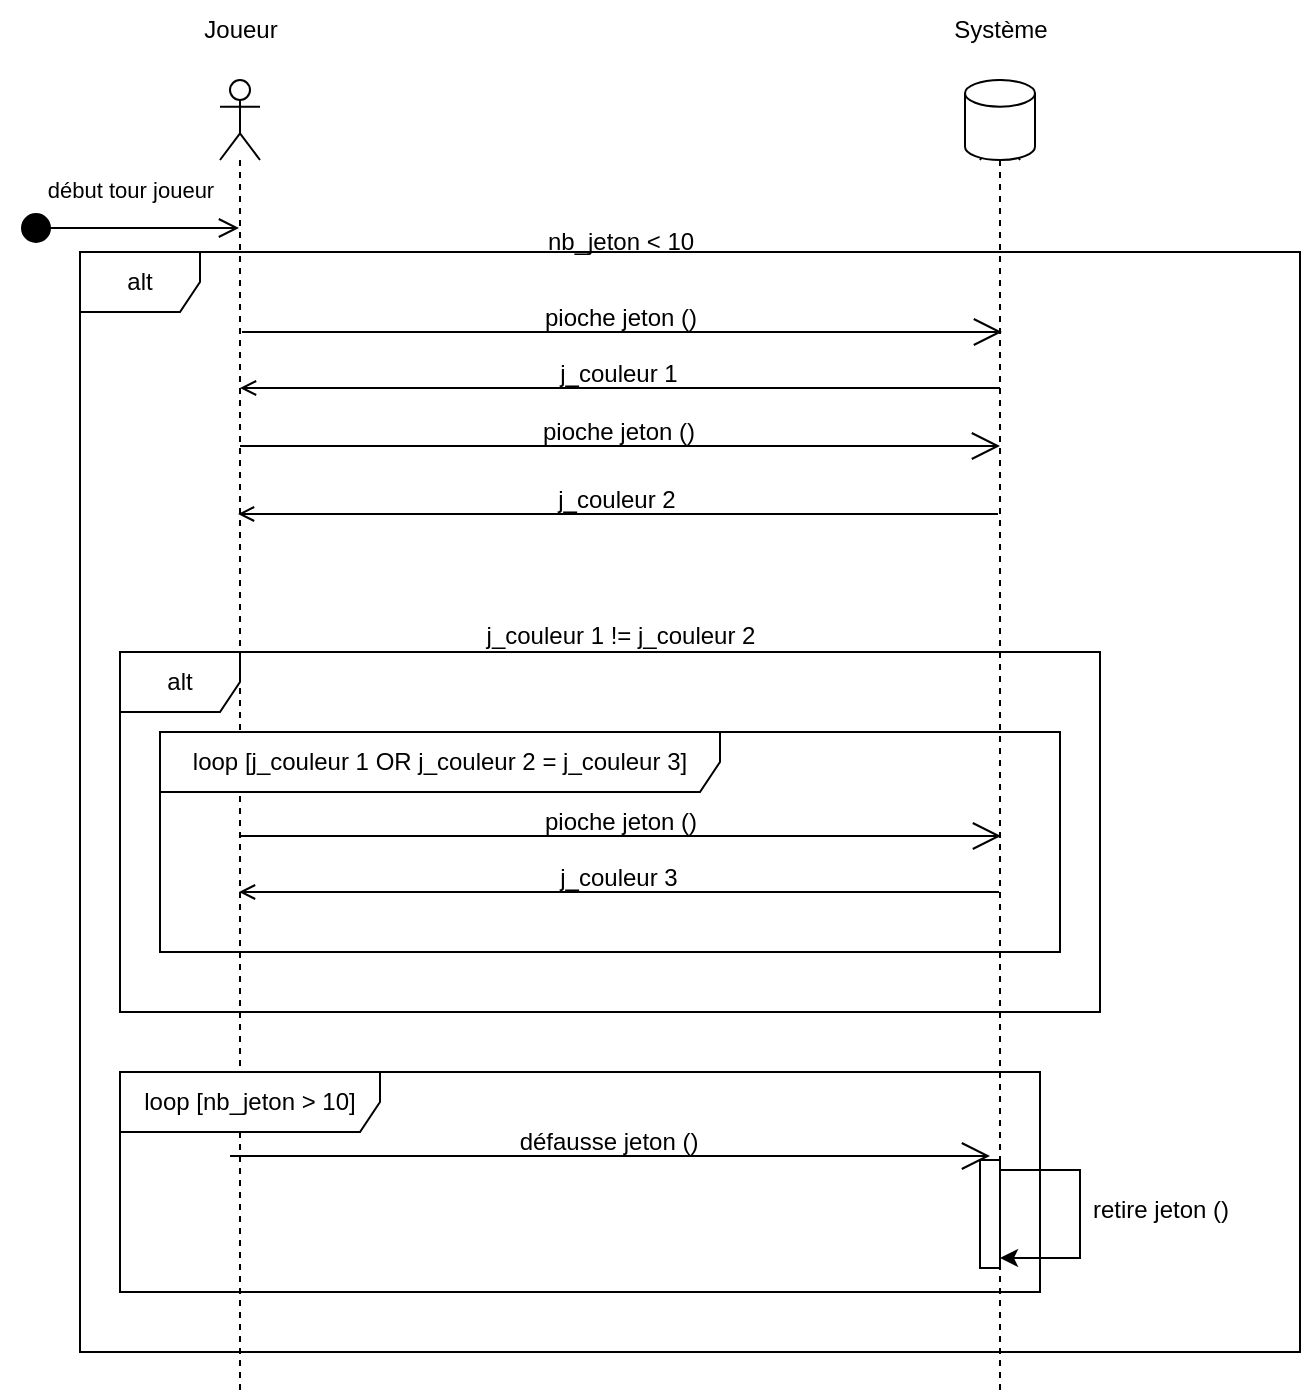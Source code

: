 <mxfile version="22.1.4" type="github">
  <diagram name="Page-1" id="_WpX_9bjWvO_2jlVpfpK">
    <mxGraphModel dx="954" dy="647" grid="1" gridSize="10" guides="1" tooltips="1" connect="1" arrows="1" fold="1" page="1" pageScale="1" pageWidth="827" pageHeight="1169" math="0" shadow="0">
      <root>
        <mxCell id="0" />
        <mxCell id="1" parent="0" />
        <mxCell id="e67tXy8_FohjHz40rapU-1" value="début tour joueur" style="html=1;verticalAlign=bottom;startArrow=circle;startFill=1;endArrow=open;startSize=6;endSize=8;curved=0;rounded=0;" edge="1" parent="1">
          <mxGeometry y="10" width="80" relative="1" as="geometry">
            <mxPoint x="60" y="128" as="sourcePoint" />
            <mxPoint x="169.5" y="128" as="targetPoint" />
            <mxPoint as="offset" />
          </mxGeometry>
        </mxCell>
        <mxCell id="e67tXy8_FohjHz40rapU-2" value="" style="shape=umlLifeline;perimeter=lifelinePerimeter;whiteSpace=wrap;html=1;container=1;dropTarget=0;collapsible=0;recursiveResize=0;outlineConnect=0;portConstraint=eastwest;newEdgeStyle={&quot;curved&quot;:0,&quot;rounded&quot;:0};participant=umlActor;" vertex="1" parent="1">
          <mxGeometry x="160" y="54" width="20" height="656" as="geometry" />
        </mxCell>
        <mxCell id="e67tXy8_FohjHz40rapU-3" value="Joueur" style="text;html=1;align=center;verticalAlign=middle;resizable=0;points=[];autosize=1;strokeColor=none;fillColor=none;" vertex="1" parent="1">
          <mxGeometry x="140" y="14" width="60" height="30" as="geometry" />
        </mxCell>
        <mxCell id="e67tXy8_FohjHz40rapU-4" value="" style="shape=umlLifeline;perimeter=lifelinePerimeter;whiteSpace=wrap;html=1;container=1;dropTarget=0;collapsible=0;recursiveResize=0;outlineConnect=0;portConstraint=eastwest;newEdgeStyle={&quot;curved&quot;:0,&quot;rounded&quot;:0};participant=umlActor;" vertex="1" parent="1">
          <mxGeometry x="540" y="54" width="20" height="656" as="geometry" />
        </mxCell>
        <mxCell id="e67tXy8_FohjHz40rapU-29" value="" style="html=1;points=[[0,0,0,0,5],[0,1,0,0,-5],[1,0,0,0,5],[1,1,0,0,-5]];perimeter=orthogonalPerimeter;outlineConnect=0;targetShapes=umlLifeline;portConstraint=eastwest;newEdgeStyle={&quot;curved&quot;:0,&quot;rounded&quot;:0};" vertex="1" parent="e67tXy8_FohjHz40rapU-4">
          <mxGeometry y="540" width="10" height="54" as="geometry" />
        </mxCell>
        <mxCell id="e67tXy8_FohjHz40rapU-30" style="edgeStyle=orthogonalEdgeStyle;rounded=0;orthogonalLoop=1;jettySize=auto;html=1;curved=0;exitX=1;exitY=0;exitDx=0;exitDy=5;exitPerimeter=0;entryX=1;entryY=1;entryDx=0;entryDy=-5;entryPerimeter=0;" edge="1" parent="e67tXy8_FohjHz40rapU-4" source="e67tXy8_FohjHz40rapU-29" target="e67tXy8_FohjHz40rapU-29">
          <mxGeometry relative="1" as="geometry">
            <Array as="points">
              <mxPoint x="50" y="545" />
              <mxPoint x="50" y="589" />
            </Array>
          </mxGeometry>
        </mxCell>
        <mxCell id="e67tXy8_FohjHz40rapU-5" value="Système" style="text;html=1;align=center;verticalAlign=middle;resizable=0;points=[];autosize=1;strokeColor=none;fillColor=none;" vertex="1" parent="1">
          <mxGeometry x="515" y="14" width="70" height="30" as="geometry" />
        </mxCell>
        <mxCell id="e67tXy8_FohjHz40rapU-6" value="" style="strokeWidth=1;html=1;shape=mxgraph.flowchart.database;whiteSpace=wrap;" vertex="1" parent="1">
          <mxGeometry x="532.5" y="54" width="35" height="40" as="geometry" />
        </mxCell>
        <mxCell id="e67tXy8_FohjHz40rapU-7" value="" style="endArrow=open;endFill=1;endSize=12;html=1;rounded=0;" edge="1" parent="1">
          <mxGeometry width="160" relative="1" as="geometry">
            <mxPoint x="171" y="180" as="sourcePoint" />
            <mxPoint x="551" y="180" as="targetPoint" />
          </mxGeometry>
        </mxCell>
        <mxCell id="e67tXy8_FohjHz40rapU-8" value="alt" style="shape=umlFrame;whiteSpace=wrap;html=1;pointerEvents=0;" vertex="1" parent="1">
          <mxGeometry x="90" y="140" width="610" height="550" as="geometry" />
        </mxCell>
        <mxCell id="e67tXy8_FohjHz40rapU-9" value="nb_jeton &amp;lt; 10" style="text;html=1;align=center;verticalAlign=middle;resizable=0;points=[];autosize=1;strokeColor=none;fillColor=none;" vertex="1" parent="1">
          <mxGeometry x="310" y="120" width="100" height="30" as="geometry" />
        </mxCell>
        <mxCell id="e67tXy8_FohjHz40rapU-10" value="pioche jeton ()" style="text;html=1;align=center;verticalAlign=middle;resizable=0;points=[];autosize=1;strokeColor=none;fillColor=none;" vertex="1" parent="1">
          <mxGeometry x="310" y="158" width="100" height="30" as="geometry" />
        </mxCell>
        <mxCell id="e67tXy8_FohjHz40rapU-11" value="" style="endArrow=none;endFill=0;endSize=12;html=1;rounded=0;startArrow=open;startFill=0;" edge="1" parent="1">
          <mxGeometry width="160" relative="1" as="geometry">
            <mxPoint x="170" y="208" as="sourcePoint" />
            <mxPoint x="550" y="208" as="targetPoint" />
          </mxGeometry>
        </mxCell>
        <mxCell id="e67tXy8_FohjHz40rapU-12" value="j_couleur 1" style="text;html=1;align=center;verticalAlign=middle;resizable=0;points=[];autosize=1;strokeColor=none;fillColor=none;" vertex="1" parent="1">
          <mxGeometry x="319" y="186" width="80" height="30" as="geometry" />
        </mxCell>
        <mxCell id="e67tXy8_FohjHz40rapU-13" value="" style="endArrow=open;endFill=1;endSize=12;html=1;rounded=0;" edge="1" parent="1">
          <mxGeometry width="160" relative="1" as="geometry">
            <mxPoint x="170" y="237" as="sourcePoint" />
            <mxPoint x="550" y="237" as="targetPoint" />
          </mxGeometry>
        </mxCell>
        <mxCell id="e67tXy8_FohjHz40rapU-14" value="pioche jeton ()" style="text;html=1;align=center;verticalAlign=middle;resizable=0;points=[];autosize=1;strokeColor=none;fillColor=none;" vertex="1" parent="1">
          <mxGeometry x="309" y="215" width="100" height="30" as="geometry" />
        </mxCell>
        <mxCell id="e67tXy8_FohjHz40rapU-15" value="" style="endArrow=none;endFill=0;endSize=12;html=1;rounded=0;startArrow=open;startFill=0;" edge="1" parent="1">
          <mxGeometry width="160" relative="1" as="geometry">
            <mxPoint x="169" y="271" as="sourcePoint" />
            <mxPoint x="549" y="271" as="targetPoint" />
          </mxGeometry>
        </mxCell>
        <mxCell id="e67tXy8_FohjHz40rapU-16" value="j_couleur 2" style="text;html=1;align=center;verticalAlign=middle;resizable=0;points=[];autosize=1;strokeColor=none;fillColor=none;" vertex="1" parent="1">
          <mxGeometry x="318" y="249" width="80" height="30" as="geometry" />
        </mxCell>
        <mxCell id="e67tXy8_FohjHz40rapU-17" value="alt" style="shape=umlFrame;whiteSpace=wrap;html=1;pointerEvents=0;" vertex="1" parent="1">
          <mxGeometry x="110" y="340" width="490" height="180" as="geometry" />
        </mxCell>
        <mxCell id="e67tXy8_FohjHz40rapU-18" value="j_couleur 1 != j_couleur 2" style="text;html=1;align=center;verticalAlign=middle;resizable=0;points=[];autosize=1;strokeColor=none;fillColor=none;" vertex="1" parent="1">
          <mxGeometry x="280" y="317" width="160" height="30" as="geometry" />
        </mxCell>
        <mxCell id="e67tXy8_FohjHz40rapU-19" value="loop [j_couleur 1 OR j_couleur 2 = j_couleur 3]" style="shape=umlFrame;whiteSpace=wrap;html=1;pointerEvents=0;width=280;height=30;" vertex="1" parent="1">
          <mxGeometry x="130" y="380" width="450" height="110" as="geometry" />
        </mxCell>
        <mxCell id="e67tXy8_FohjHz40rapU-20" value="" style="endArrow=open;endFill=1;endSize=12;html=1;rounded=0;" edge="1" parent="1">
          <mxGeometry width="160" relative="1" as="geometry">
            <mxPoint x="170.5" y="432" as="sourcePoint" />
            <mxPoint x="550.5" y="432" as="targetPoint" />
          </mxGeometry>
        </mxCell>
        <mxCell id="e67tXy8_FohjHz40rapU-21" value="pioche jeton ()" style="text;html=1;align=center;verticalAlign=middle;resizable=0;points=[];autosize=1;strokeColor=none;fillColor=none;" vertex="1" parent="1">
          <mxGeometry x="309.5" y="410" width="100" height="30" as="geometry" />
        </mxCell>
        <mxCell id="e67tXy8_FohjHz40rapU-22" value="" style="endArrow=none;endFill=0;endSize=12;html=1;rounded=0;startArrow=open;startFill=0;" edge="1" parent="1">
          <mxGeometry width="160" relative="1" as="geometry">
            <mxPoint x="169.5" y="460" as="sourcePoint" />
            <mxPoint x="549.5" y="460" as="targetPoint" />
          </mxGeometry>
        </mxCell>
        <mxCell id="e67tXy8_FohjHz40rapU-23" value="j_couleur 3" style="text;html=1;align=center;verticalAlign=middle;resizable=0;points=[];autosize=1;strokeColor=none;fillColor=none;" vertex="1" parent="1">
          <mxGeometry x="318.5" y="438" width="80" height="30" as="geometry" />
        </mxCell>
        <mxCell id="e67tXy8_FohjHz40rapU-25" value="loop [nb_jeton &amp;gt; 10]" style="shape=umlFrame;whiteSpace=wrap;html=1;pointerEvents=0;width=130;height=30;" vertex="1" parent="1">
          <mxGeometry x="110" y="550" width="460" height="110" as="geometry" />
        </mxCell>
        <mxCell id="e67tXy8_FohjHz40rapU-27" value="" style="endArrow=open;endFill=1;endSize=12;html=1;rounded=0;" edge="1" parent="1">
          <mxGeometry width="160" relative="1" as="geometry">
            <mxPoint x="165" y="592" as="sourcePoint" />
            <mxPoint x="545" y="592" as="targetPoint" />
          </mxGeometry>
        </mxCell>
        <mxCell id="e67tXy8_FohjHz40rapU-28" value="défausse jeton ()" style="text;html=1;align=center;verticalAlign=middle;resizable=0;points=[];autosize=1;strokeColor=none;fillColor=none;" vertex="1" parent="1">
          <mxGeometry x="299" y="570" width="110" height="30" as="geometry" />
        </mxCell>
        <mxCell id="e67tXy8_FohjHz40rapU-31" value="retire jeton ()" style="text;html=1;align=center;verticalAlign=middle;resizable=0;points=[];autosize=1;strokeColor=none;fillColor=none;" vertex="1" parent="1">
          <mxGeometry x="585" y="604" width="90" height="30" as="geometry" />
        </mxCell>
      </root>
    </mxGraphModel>
  </diagram>
</mxfile>

